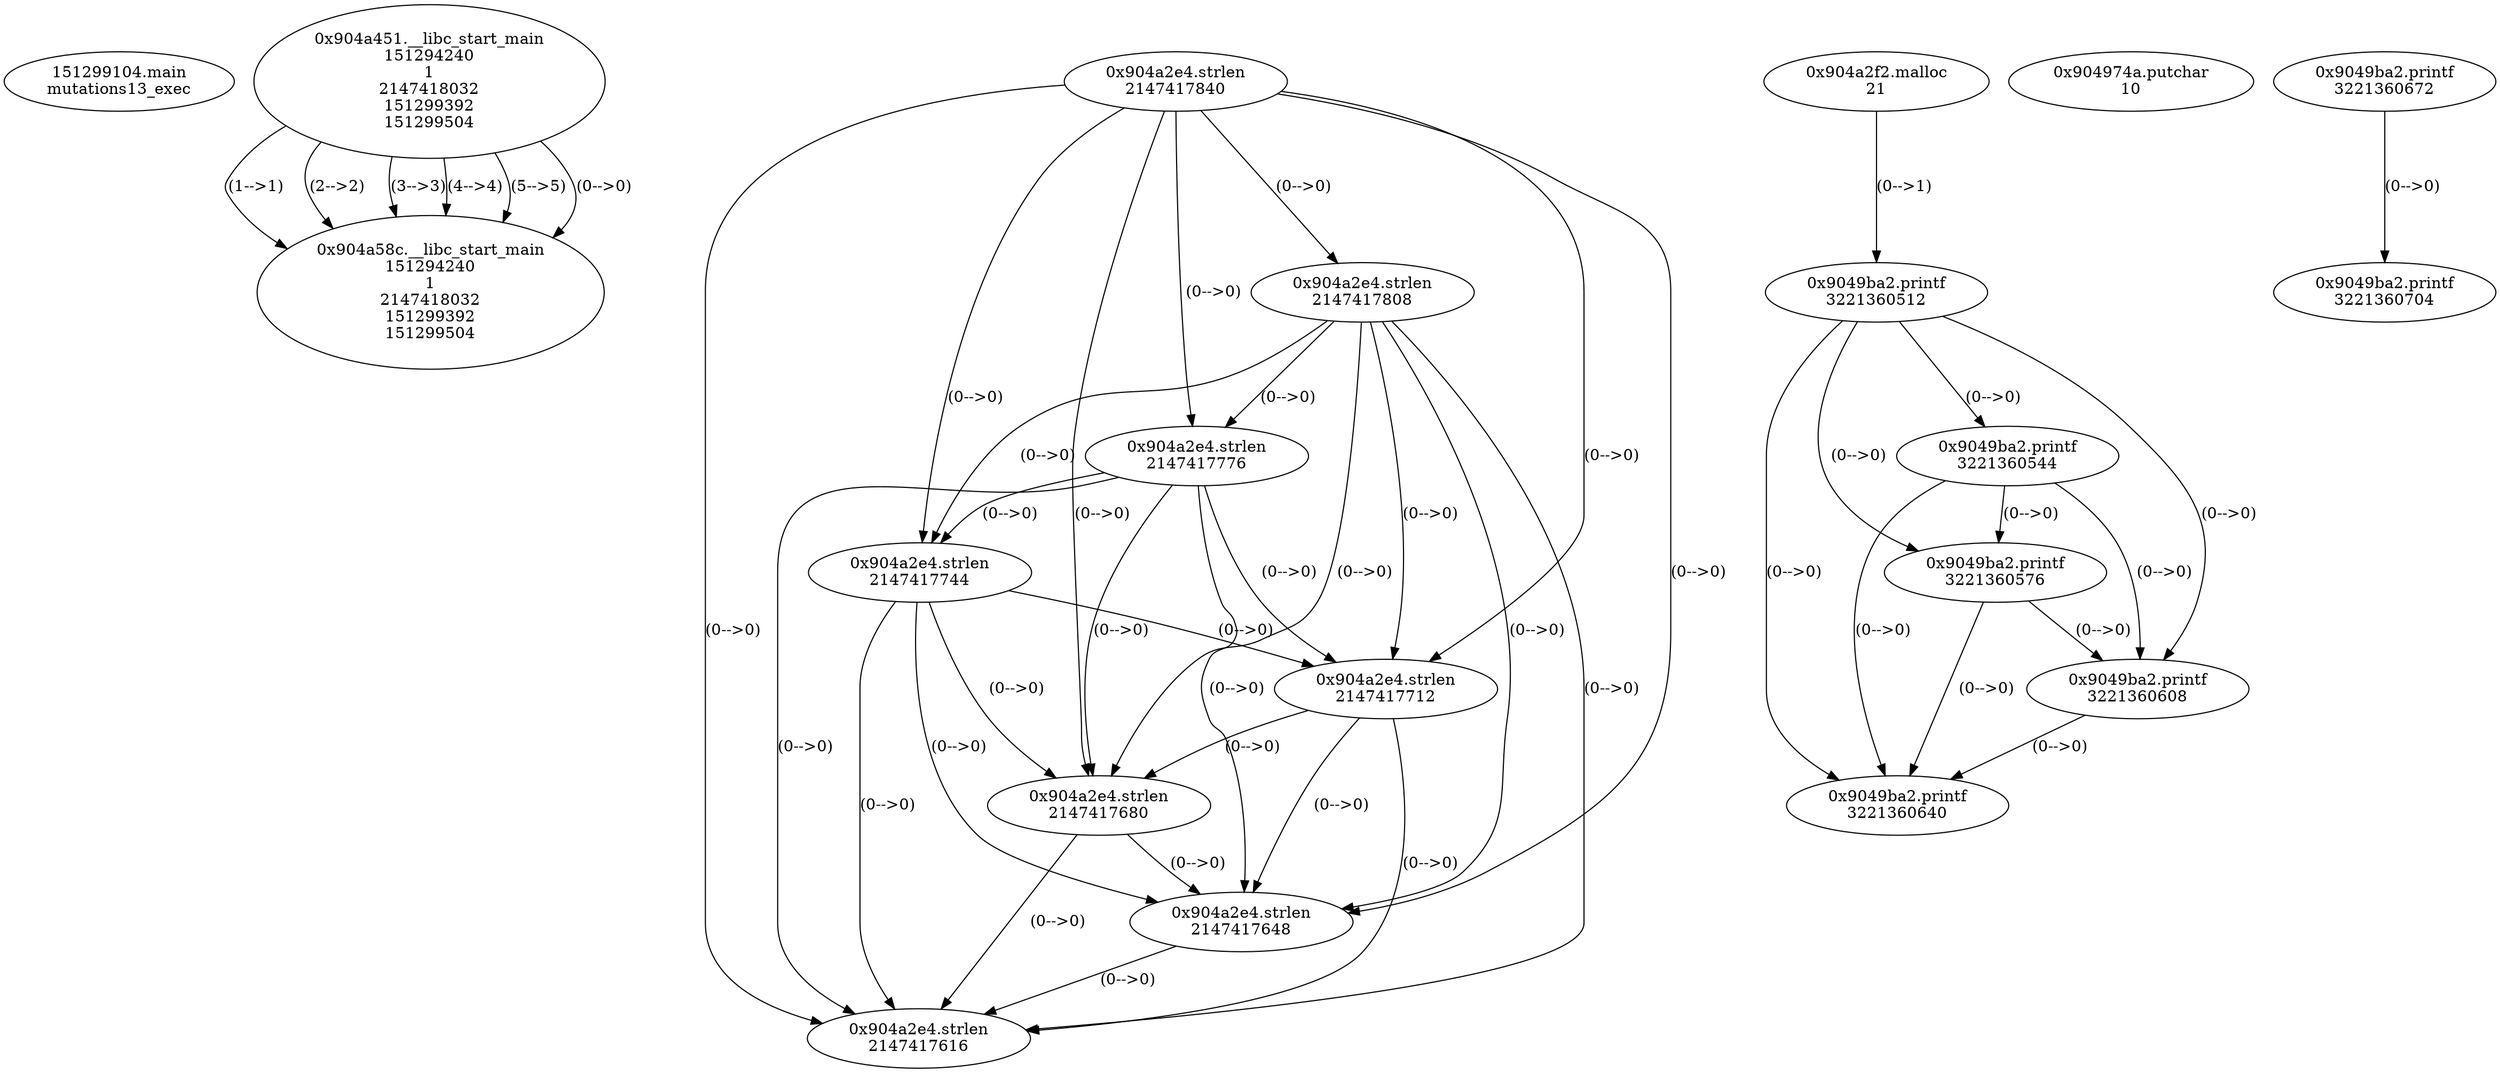 // Global SCDG with merge call
digraph {
	0 [label="151299104.main
mutations13_exec"]
	1 [label="0x904a451.__libc_start_main
151294240
1
2147418032
151299392
151299504"]
	2 [label="0x904a58c.__libc_start_main
151294240
1
2147418032
151299392
151299504"]
	1 -> 2 [label="(1-->1)"]
	1 -> 2 [label="(2-->2)"]
	1 -> 2 [label="(3-->3)"]
	1 -> 2 [label="(4-->4)"]
	1 -> 2 [label="(5-->5)"]
	1 -> 2 [label="(0-->0)"]
	3 [label="0x904a2e4.strlen
2147417840"]
	4 [label="0x904a2f2.malloc
21"]
	5 [label="0x9049ba2.printf
3221360512"]
	4 -> 5 [label="(0-->1)"]
	6 [label="0x904a2e4.strlen
2147417808"]
	3 -> 6 [label="(0-->0)"]
	7 [label="0x9049ba2.printf
3221360544"]
	5 -> 7 [label="(0-->0)"]
	8 [label="0x904a2e4.strlen
2147417776"]
	3 -> 8 [label="(0-->0)"]
	6 -> 8 [label="(0-->0)"]
	9 [label="0x9049ba2.printf
3221360576"]
	5 -> 9 [label="(0-->0)"]
	7 -> 9 [label="(0-->0)"]
	10 [label="0x904a2e4.strlen
2147417744"]
	3 -> 10 [label="(0-->0)"]
	6 -> 10 [label="(0-->0)"]
	8 -> 10 [label="(0-->0)"]
	11 [label="0x9049ba2.printf
3221360608"]
	5 -> 11 [label="(0-->0)"]
	7 -> 11 [label="(0-->0)"]
	9 -> 11 [label="(0-->0)"]
	12 [label="0x904a2e4.strlen
2147417712"]
	3 -> 12 [label="(0-->0)"]
	6 -> 12 [label="(0-->0)"]
	8 -> 12 [label="(0-->0)"]
	10 -> 12 [label="(0-->0)"]
	13 [label="0x9049ba2.printf
3221360640"]
	5 -> 13 [label="(0-->0)"]
	7 -> 13 [label="(0-->0)"]
	9 -> 13 [label="(0-->0)"]
	11 -> 13 [label="(0-->0)"]
	14 [label="0x904974a.putchar
10"]
	15 [label="0x904a2e4.strlen
2147417680"]
	3 -> 15 [label="(0-->0)"]
	6 -> 15 [label="(0-->0)"]
	8 -> 15 [label="(0-->0)"]
	10 -> 15 [label="(0-->0)"]
	12 -> 15 [label="(0-->0)"]
	16 [label="0x9049ba2.printf
3221360672"]
	17 [label="0x904a2e4.strlen
2147417648"]
	3 -> 17 [label="(0-->0)"]
	6 -> 17 [label="(0-->0)"]
	8 -> 17 [label="(0-->0)"]
	10 -> 17 [label="(0-->0)"]
	12 -> 17 [label="(0-->0)"]
	15 -> 17 [label="(0-->0)"]
	18 [label="0x9049ba2.printf
3221360704"]
	16 -> 18 [label="(0-->0)"]
	19 [label="0x904a2e4.strlen
2147417616"]
	3 -> 19 [label="(0-->0)"]
	6 -> 19 [label="(0-->0)"]
	8 -> 19 [label="(0-->0)"]
	10 -> 19 [label="(0-->0)"]
	12 -> 19 [label="(0-->0)"]
	15 -> 19 [label="(0-->0)"]
	17 -> 19 [label="(0-->0)"]
}
